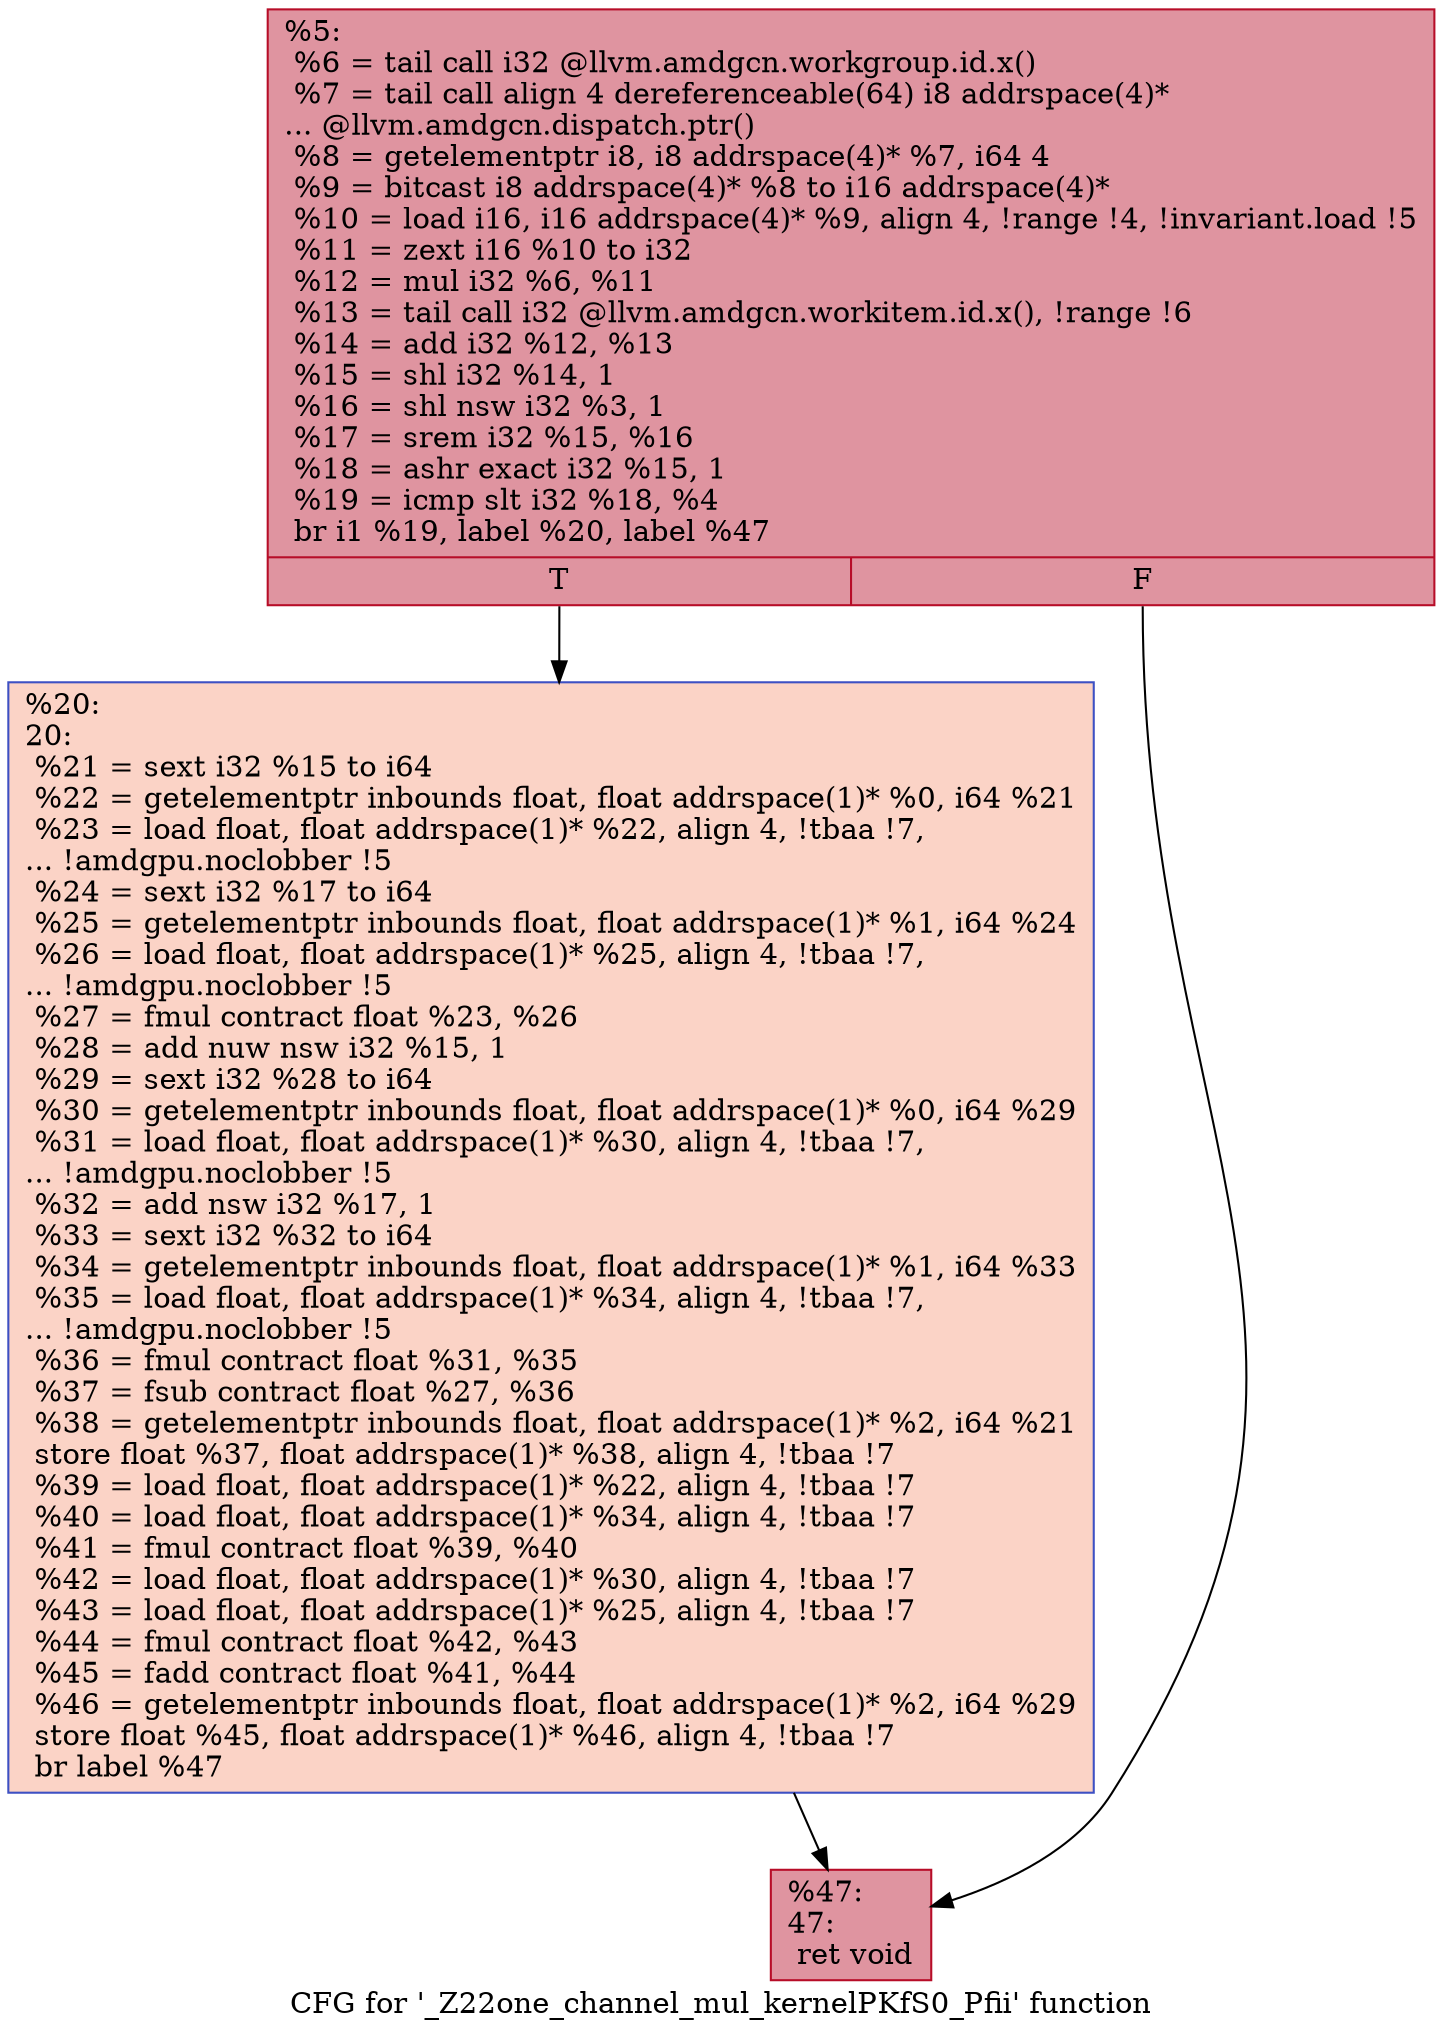 digraph "CFG for '_Z22one_channel_mul_kernelPKfS0_Pfii' function" {
	label="CFG for '_Z22one_channel_mul_kernelPKfS0_Pfii' function";

	Node0x451b5e0 [shape=record,color="#b70d28ff", style=filled, fillcolor="#b70d2870",label="{%5:\l  %6 = tail call i32 @llvm.amdgcn.workgroup.id.x()\l  %7 = tail call align 4 dereferenceable(64) i8 addrspace(4)*\l... @llvm.amdgcn.dispatch.ptr()\l  %8 = getelementptr i8, i8 addrspace(4)* %7, i64 4\l  %9 = bitcast i8 addrspace(4)* %8 to i16 addrspace(4)*\l  %10 = load i16, i16 addrspace(4)* %9, align 4, !range !4, !invariant.load !5\l  %11 = zext i16 %10 to i32\l  %12 = mul i32 %6, %11\l  %13 = tail call i32 @llvm.amdgcn.workitem.id.x(), !range !6\l  %14 = add i32 %12, %13\l  %15 = shl i32 %14, 1\l  %16 = shl nsw i32 %3, 1\l  %17 = srem i32 %15, %16\l  %18 = ashr exact i32 %15, 1\l  %19 = icmp slt i32 %18, %4\l  br i1 %19, label %20, label %47\l|{<s0>T|<s1>F}}"];
	Node0x451b5e0:s0 -> Node0x451d7a0;
	Node0x451b5e0:s1 -> Node0x451d830;
	Node0x451d7a0 [shape=record,color="#3d50c3ff", style=filled, fillcolor="#f59c7d70",label="{%20:\l20:                                               \l  %21 = sext i32 %15 to i64\l  %22 = getelementptr inbounds float, float addrspace(1)* %0, i64 %21\l  %23 = load float, float addrspace(1)* %22, align 4, !tbaa !7,\l... !amdgpu.noclobber !5\l  %24 = sext i32 %17 to i64\l  %25 = getelementptr inbounds float, float addrspace(1)* %1, i64 %24\l  %26 = load float, float addrspace(1)* %25, align 4, !tbaa !7,\l... !amdgpu.noclobber !5\l  %27 = fmul contract float %23, %26\l  %28 = add nuw nsw i32 %15, 1\l  %29 = sext i32 %28 to i64\l  %30 = getelementptr inbounds float, float addrspace(1)* %0, i64 %29\l  %31 = load float, float addrspace(1)* %30, align 4, !tbaa !7,\l... !amdgpu.noclobber !5\l  %32 = add nsw i32 %17, 1\l  %33 = sext i32 %32 to i64\l  %34 = getelementptr inbounds float, float addrspace(1)* %1, i64 %33\l  %35 = load float, float addrspace(1)* %34, align 4, !tbaa !7,\l... !amdgpu.noclobber !5\l  %36 = fmul contract float %31, %35\l  %37 = fsub contract float %27, %36\l  %38 = getelementptr inbounds float, float addrspace(1)* %2, i64 %21\l  store float %37, float addrspace(1)* %38, align 4, !tbaa !7\l  %39 = load float, float addrspace(1)* %22, align 4, !tbaa !7\l  %40 = load float, float addrspace(1)* %34, align 4, !tbaa !7\l  %41 = fmul contract float %39, %40\l  %42 = load float, float addrspace(1)* %30, align 4, !tbaa !7\l  %43 = load float, float addrspace(1)* %25, align 4, !tbaa !7\l  %44 = fmul contract float %42, %43\l  %45 = fadd contract float %41, %44\l  %46 = getelementptr inbounds float, float addrspace(1)* %2, i64 %29\l  store float %45, float addrspace(1)* %46, align 4, !tbaa !7\l  br label %47\l}"];
	Node0x451d7a0 -> Node0x451d830;
	Node0x451d830 [shape=record,color="#b70d28ff", style=filled, fillcolor="#b70d2870",label="{%47:\l47:                                               \l  ret void\l}"];
}
